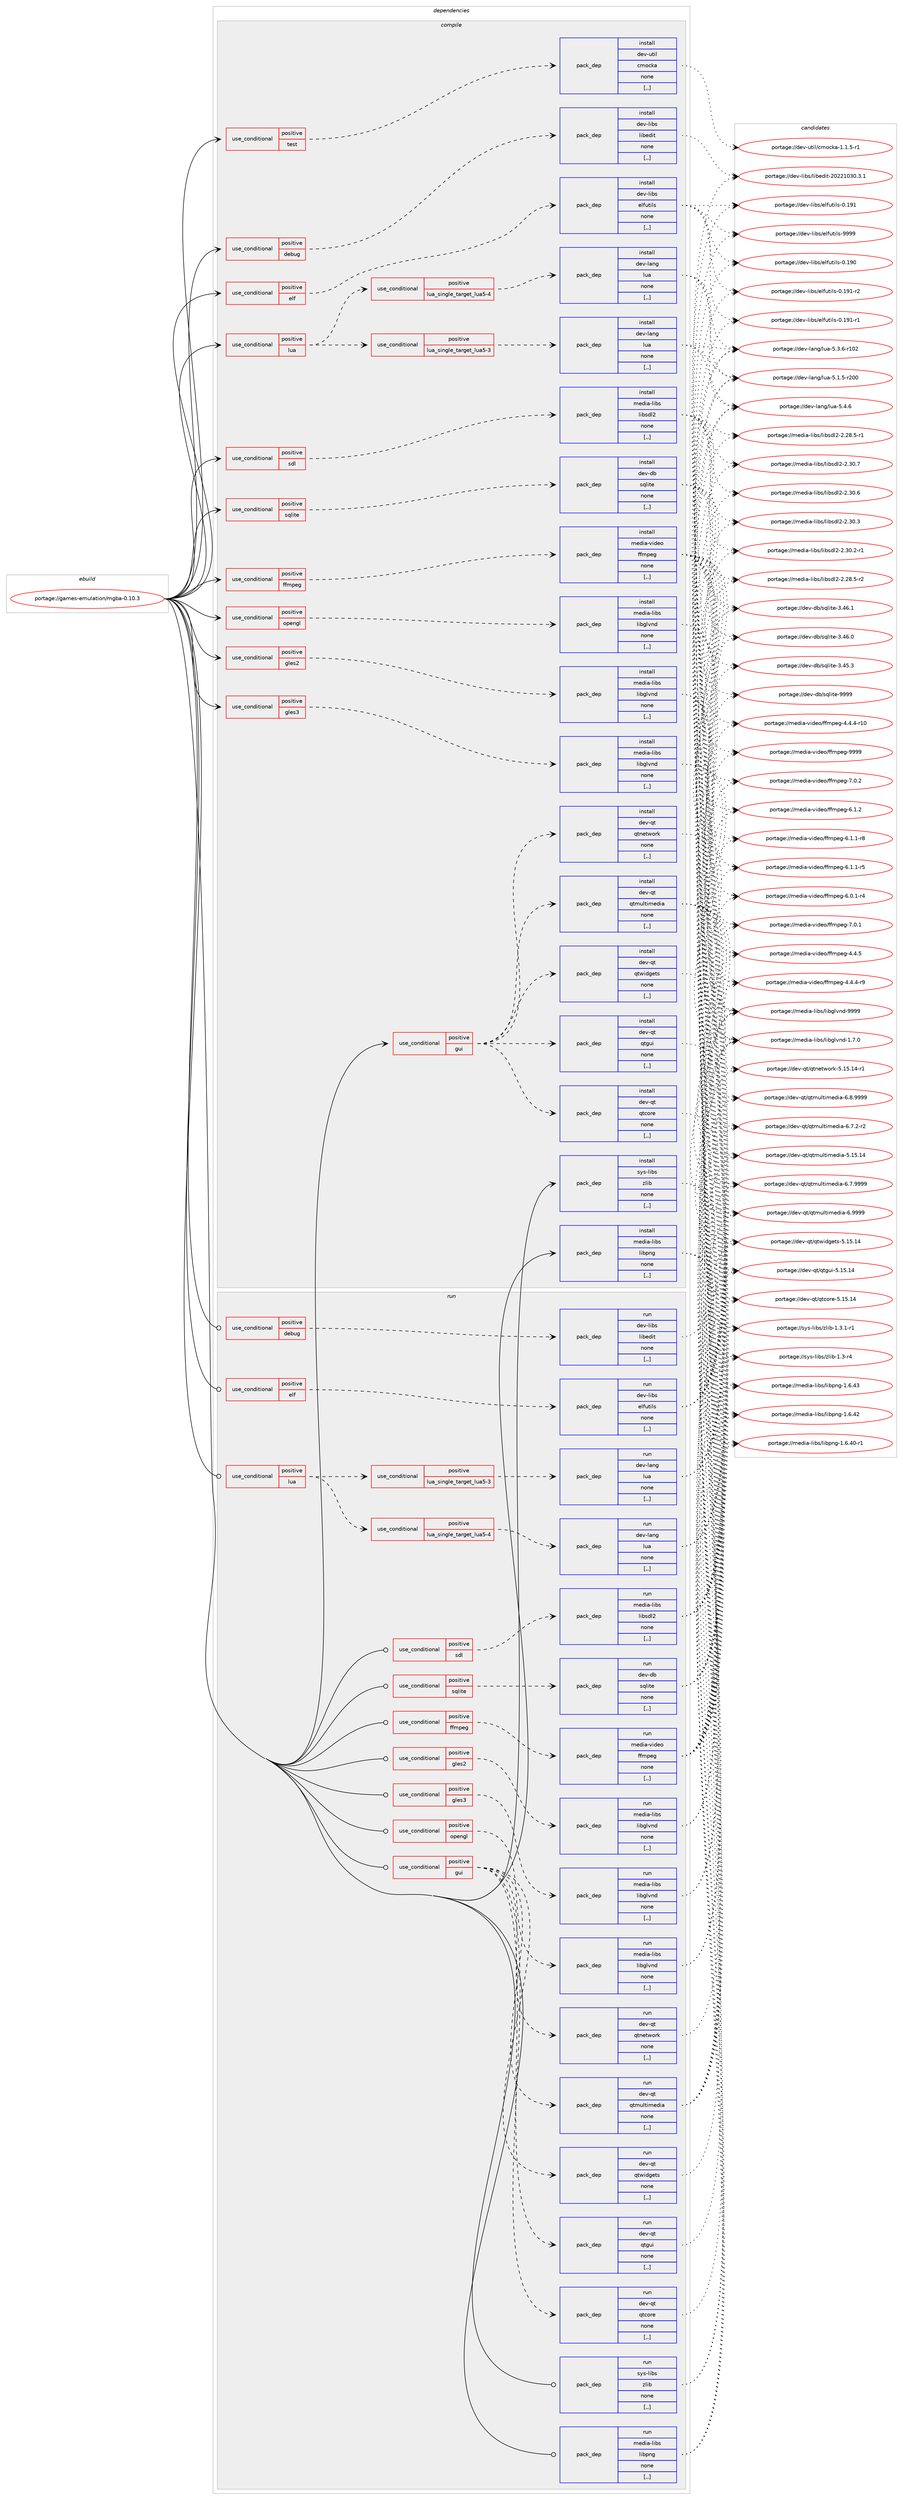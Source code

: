 digraph prolog {

# *************
# Graph options
# *************

newrank=true;
concentrate=true;
compound=true;
graph [rankdir=LR,fontname=Helvetica,fontsize=10,ranksep=1.5];#, ranksep=2.5, nodesep=0.2];
edge  [arrowhead=vee];
node  [fontname=Helvetica,fontsize=10];

# **********
# The ebuild
# **********

subgraph cluster_leftcol {
color=gray;
label=<<i>ebuild</i>>;
id [label="portage://games-emulation/mgba-0.10.3", color=red, width=4, href="../games-emulation/mgba-0.10.3.svg"];
}

# ****************
# The dependencies
# ****************

subgraph cluster_midcol {
color=gray;
label=<<i>dependencies</i>>;
subgraph cluster_compile {
fillcolor="#eeeeee";
style=filled;
label=<<i>compile</i>>;
subgraph cond194866 {
dependency724655 [label=<<TABLE BORDER="0" CELLBORDER="1" CELLSPACING="0" CELLPADDING="4"><TR><TD ROWSPAN="3" CELLPADDING="10">use_conditional</TD></TR><TR><TD>positive</TD></TR><TR><TD>debug</TD></TR></TABLE>>, shape=none, color=red];
subgraph pack524703 {
dependency724656 [label=<<TABLE BORDER="0" CELLBORDER="1" CELLSPACING="0" CELLPADDING="4" WIDTH="220"><TR><TD ROWSPAN="6" CELLPADDING="30">pack_dep</TD></TR><TR><TD WIDTH="110">install</TD></TR><TR><TD>dev-libs</TD></TR><TR><TD>libedit</TD></TR><TR><TD>none</TD></TR><TR><TD>[,,]</TD></TR></TABLE>>, shape=none, color=blue];
}
dependency724655:e -> dependency724656:w [weight=20,style="dashed",arrowhead="vee"];
}
id:e -> dependency724655:w [weight=20,style="solid",arrowhead="vee"];
subgraph cond194867 {
dependency724657 [label=<<TABLE BORDER="0" CELLBORDER="1" CELLSPACING="0" CELLPADDING="4"><TR><TD ROWSPAN="3" CELLPADDING="10">use_conditional</TD></TR><TR><TD>positive</TD></TR><TR><TD>elf</TD></TR></TABLE>>, shape=none, color=red];
subgraph pack524704 {
dependency724658 [label=<<TABLE BORDER="0" CELLBORDER="1" CELLSPACING="0" CELLPADDING="4" WIDTH="220"><TR><TD ROWSPAN="6" CELLPADDING="30">pack_dep</TD></TR><TR><TD WIDTH="110">install</TD></TR><TR><TD>dev-libs</TD></TR><TR><TD>elfutils</TD></TR><TR><TD>none</TD></TR><TR><TD>[,,]</TD></TR></TABLE>>, shape=none, color=blue];
}
dependency724657:e -> dependency724658:w [weight=20,style="dashed",arrowhead="vee"];
}
id:e -> dependency724657:w [weight=20,style="solid",arrowhead="vee"];
subgraph cond194868 {
dependency724659 [label=<<TABLE BORDER="0" CELLBORDER="1" CELLSPACING="0" CELLPADDING="4"><TR><TD ROWSPAN="3" CELLPADDING="10">use_conditional</TD></TR><TR><TD>positive</TD></TR><TR><TD>ffmpeg</TD></TR></TABLE>>, shape=none, color=red];
subgraph pack524705 {
dependency724660 [label=<<TABLE BORDER="0" CELLBORDER="1" CELLSPACING="0" CELLPADDING="4" WIDTH="220"><TR><TD ROWSPAN="6" CELLPADDING="30">pack_dep</TD></TR><TR><TD WIDTH="110">install</TD></TR><TR><TD>media-video</TD></TR><TR><TD>ffmpeg</TD></TR><TR><TD>none</TD></TR><TR><TD>[,,]</TD></TR></TABLE>>, shape=none, color=blue];
}
dependency724659:e -> dependency724660:w [weight=20,style="dashed",arrowhead="vee"];
}
id:e -> dependency724659:w [weight=20,style="solid",arrowhead="vee"];
subgraph cond194869 {
dependency724661 [label=<<TABLE BORDER="0" CELLBORDER="1" CELLSPACING="0" CELLPADDING="4"><TR><TD ROWSPAN="3" CELLPADDING="10">use_conditional</TD></TR><TR><TD>positive</TD></TR><TR><TD>gles2</TD></TR></TABLE>>, shape=none, color=red];
subgraph pack524706 {
dependency724662 [label=<<TABLE BORDER="0" CELLBORDER="1" CELLSPACING="0" CELLPADDING="4" WIDTH="220"><TR><TD ROWSPAN="6" CELLPADDING="30">pack_dep</TD></TR><TR><TD WIDTH="110">install</TD></TR><TR><TD>media-libs</TD></TR><TR><TD>libglvnd</TD></TR><TR><TD>none</TD></TR><TR><TD>[,,]</TD></TR></TABLE>>, shape=none, color=blue];
}
dependency724661:e -> dependency724662:w [weight=20,style="dashed",arrowhead="vee"];
}
id:e -> dependency724661:w [weight=20,style="solid",arrowhead="vee"];
subgraph cond194870 {
dependency724663 [label=<<TABLE BORDER="0" CELLBORDER="1" CELLSPACING="0" CELLPADDING="4"><TR><TD ROWSPAN="3" CELLPADDING="10">use_conditional</TD></TR><TR><TD>positive</TD></TR><TR><TD>gles3</TD></TR></TABLE>>, shape=none, color=red];
subgraph pack524707 {
dependency724664 [label=<<TABLE BORDER="0" CELLBORDER="1" CELLSPACING="0" CELLPADDING="4" WIDTH="220"><TR><TD ROWSPAN="6" CELLPADDING="30">pack_dep</TD></TR><TR><TD WIDTH="110">install</TD></TR><TR><TD>media-libs</TD></TR><TR><TD>libglvnd</TD></TR><TR><TD>none</TD></TR><TR><TD>[,,]</TD></TR></TABLE>>, shape=none, color=blue];
}
dependency724663:e -> dependency724664:w [weight=20,style="dashed",arrowhead="vee"];
}
id:e -> dependency724663:w [weight=20,style="solid",arrowhead="vee"];
subgraph cond194871 {
dependency724665 [label=<<TABLE BORDER="0" CELLBORDER="1" CELLSPACING="0" CELLPADDING="4"><TR><TD ROWSPAN="3" CELLPADDING="10">use_conditional</TD></TR><TR><TD>positive</TD></TR><TR><TD>gui</TD></TR></TABLE>>, shape=none, color=red];
subgraph pack524708 {
dependency724666 [label=<<TABLE BORDER="0" CELLBORDER="1" CELLSPACING="0" CELLPADDING="4" WIDTH="220"><TR><TD ROWSPAN="6" CELLPADDING="30">pack_dep</TD></TR><TR><TD WIDTH="110">install</TD></TR><TR><TD>dev-qt</TD></TR><TR><TD>qtcore</TD></TR><TR><TD>none</TD></TR><TR><TD>[,,]</TD></TR></TABLE>>, shape=none, color=blue];
}
dependency724665:e -> dependency724666:w [weight=20,style="dashed",arrowhead="vee"];
subgraph pack524709 {
dependency724667 [label=<<TABLE BORDER="0" CELLBORDER="1" CELLSPACING="0" CELLPADDING="4" WIDTH="220"><TR><TD ROWSPAN="6" CELLPADDING="30">pack_dep</TD></TR><TR><TD WIDTH="110">install</TD></TR><TR><TD>dev-qt</TD></TR><TR><TD>qtgui</TD></TR><TR><TD>none</TD></TR><TR><TD>[,,]</TD></TR></TABLE>>, shape=none, color=blue];
}
dependency724665:e -> dependency724667:w [weight=20,style="dashed",arrowhead="vee"];
subgraph pack524710 {
dependency724668 [label=<<TABLE BORDER="0" CELLBORDER="1" CELLSPACING="0" CELLPADDING="4" WIDTH="220"><TR><TD ROWSPAN="6" CELLPADDING="30">pack_dep</TD></TR><TR><TD WIDTH="110">install</TD></TR><TR><TD>dev-qt</TD></TR><TR><TD>qtmultimedia</TD></TR><TR><TD>none</TD></TR><TR><TD>[,,]</TD></TR></TABLE>>, shape=none, color=blue];
}
dependency724665:e -> dependency724668:w [weight=20,style="dashed",arrowhead="vee"];
subgraph pack524711 {
dependency724669 [label=<<TABLE BORDER="0" CELLBORDER="1" CELLSPACING="0" CELLPADDING="4" WIDTH="220"><TR><TD ROWSPAN="6" CELLPADDING="30">pack_dep</TD></TR><TR><TD WIDTH="110">install</TD></TR><TR><TD>dev-qt</TD></TR><TR><TD>qtnetwork</TD></TR><TR><TD>none</TD></TR><TR><TD>[,,]</TD></TR></TABLE>>, shape=none, color=blue];
}
dependency724665:e -> dependency724669:w [weight=20,style="dashed",arrowhead="vee"];
subgraph pack524712 {
dependency724670 [label=<<TABLE BORDER="0" CELLBORDER="1" CELLSPACING="0" CELLPADDING="4" WIDTH="220"><TR><TD ROWSPAN="6" CELLPADDING="30">pack_dep</TD></TR><TR><TD WIDTH="110">install</TD></TR><TR><TD>dev-qt</TD></TR><TR><TD>qtwidgets</TD></TR><TR><TD>none</TD></TR><TR><TD>[,,]</TD></TR></TABLE>>, shape=none, color=blue];
}
dependency724665:e -> dependency724670:w [weight=20,style="dashed",arrowhead="vee"];
}
id:e -> dependency724665:w [weight=20,style="solid",arrowhead="vee"];
subgraph cond194872 {
dependency724671 [label=<<TABLE BORDER="0" CELLBORDER="1" CELLSPACING="0" CELLPADDING="4"><TR><TD ROWSPAN="3" CELLPADDING="10">use_conditional</TD></TR><TR><TD>positive</TD></TR><TR><TD>lua</TD></TR></TABLE>>, shape=none, color=red];
subgraph cond194873 {
dependency724672 [label=<<TABLE BORDER="0" CELLBORDER="1" CELLSPACING="0" CELLPADDING="4"><TR><TD ROWSPAN="3" CELLPADDING="10">use_conditional</TD></TR><TR><TD>positive</TD></TR><TR><TD>lua_single_target_lua5-3</TD></TR></TABLE>>, shape=none, color=red];
subgraph pack524713 {
dependency724673 [label=<<TABLE BORDER="0" CELLBORDER="1" CELLSPACING="0" CELLPADDING="4" WIDTH="220"><TR><TD ROWSPAN="6" CELLPADDING="30">pack_dep</TD></TR><TR><TD WIDTH="110">install</TD></TR><TR><TD>dev-lang</TD></TR><TR><TD>lua</TD></TR><TR><TD>none</TD></TR><TR><TD>[,,]</TD></TR></TABLE>>, shape=none, color=blue];
}
dependency724672:e -> dependency724673:w [weight=20,style="dashed",arrowhead="vee"];
}
dependency724671:e -> dependency724672:w [weight=20,style="dashed",arrowhead="vee"];
subgraph cond194874 {
dependency724674 [label=<<TABLE BORDER="0" CELLBORDER="1" CELLSPACING="0" CELLPADDING="4"><TR><TD ROWSPAN="3" CELLPADDING="10">use_conditional</TD></TR><TR><TD>positive</TD></TR><TR><TD>lua_single_target_lua5-4</TD></TR></TABLE>>, shape=none, color=red];
subgraph pack524714 {
dependency724675 [label=<<TABLE BORDER="0" CELLBORDER="1" CELLSPACING="0" CELLPADDING="4" WIDTH="220"><TR><TD ROWSPAN="6" CELLPADDING="30">pack_dep</TD></TR><TR><TD WIDTH="110">install</TD></TR><TR><TD>dev-lang</TD></TR><TR><TD>lua</TD></TR><TR><TD>none</TD></TR><TR><TD>[,,]</TD></TR></TABLE>>, shape=none, color=blue];
}
dependency724674:e -> dependency724675:w [weight=20,style="dashed",arrowhead="vee"];
}
dependency724671:e -> dependency724674:w [weight=20,style="dashed",arrowhead="vee"];
}
id:e -> dependency724671:w [weight=20,style="solid",arrowhead="vee"];
subgraph cond194875 {
dependency724676 [label=<<TABLE BORDER="0" CELLBORDER="1" CELLSPACING="0" CELLPADDING="4"><TR><TD ROWSPAN="3" CELLPADDING="10">use_conditional</TD></TR><TR><TD>positive</TD></TR><TR><TD>opengl</TD></TR></TABLE>>, shape=none, color=red];
subgraph pack524715 {
dependency724677 [label=<<TABLE BORDER="0" CELLBORDER="1" CELLSPACING="0" CELLPADDING="4" WIDTH="220"><TR><TD ROWSPAN="6" CELLPADDING="30">pack_dep</TD></TR><TR><TD WIDTH="110">install</TD></TR><TR><TD>media-libs</TD></TR><TR><TD>libglvnd</TD></TR><TR><TD>none</TD></TR><TR><TD>[,,]</TD></TR></TABLE>>, shape=none, color=blue];
}
dependency724676:e -> dependency724677:w [weight=20,style="dashed",arrowhead="vee"];
}
id:e -> dependency724676:w [weight=20,style="solid",arrowhead="vee"];
subgraph cond194876 {
dependency724678 [label=<<TABLE BORDER="0" CELLBORDER="1" CELLSPACING="0" CELLPADDING="4"><TR><TD ROWSPAN="3" CELLPADDING="10">use_conditional</TD></TR><TR><TD>positive</TD></TR><TR><TD>sdl</TD></TR></TABLE>>, shape=none, color=red];
subgraph pack524716 {
dependency724679 [label=<<TABLE BORDER="0" CELLBORDER="1" CELLSPACING="0" CELLPADDING="4" WIDTH="220"><TR><TD ROWSPAN="6" CELLPADDING="30">pack_dep</TD></TR><TR><TD WIDTH="110">install</TD></TR><TR><TD>media-libs</TD></TR><TR><TD>libsdl2</TD></TR><TR><TD>none</TD></TR><TR><TD>[,,]</TD></TR></TABLE>>, shape=none, color=blue];
}
dependency724678:e -> dependency724679:w [weight=20,style="dashed",arrowhead="vee"];
}
id:e -> dependency724678:w [weight=20,style="solid",arrowhead="vee"];
subgraph cond194877 {
dependency724680 [label=<<TABLE BORDER="0" CELLBORDER="1" CELLSPACING="0" CELLPADDING="4"><TR><TD ROWSPAN="3" CELLPADDING="10">use_conditional</TD></TR><TR><TD>positive</TD></TR><TR><TD>sqlite</TD></TR></TABLE>>, shape=none, color=red];
subgraph pack524717 {
dependency724681 [label=<<TABLE BORDER="0" CELLBORDER="1" CELLSPACING="0" CELLPADDING="4" WIDTH="220"><TR><TD ROWSPAN="6" CELLPADDING="30">pack_dep</TD></TR><TR><TD WIDTH="110">install</TD></TR><TR><TD>dev-db</TD></TR><TR><TD>sqlite</TD></TR><TR><TD>none</TD></TR><TR><TD>[,,]</TD></TR></TABLE>>, shape=none, color=blue];
}
dependency724680:e -> dependency724681:w [weight=20,style="dashed",arrowhead="vee"];
}
id:e -> dependency724680:w [weight=20,style="solid",arrowhead="vee"];
subgraph cond194878 {
dependency724682 [label=<<TABLE BORDER="0" CELLBORDER="1" CELLSPACING="0" CELLPADDING="4"><TR><TD ROWSPAN="3" CELLPADDING="10">use_conditional</TD></TR><TR><TD>positive</TD></TR><TR><TD>test</TD></TR></TABLE>>, shape=none, color=red];
subgraph pack524718 {
dependency724683 [label=<<TABLE BORDER="0" CELLBORDER="1" CELLSPACING="0" CELLPADDING="4" WIDTH="220"><TR><TD ROWSPAN="6" CELLPADDING="30">pack_dep</TD></TR><TR><TD WIDTH="110">install</TD></TR><TR><TD>dev-util</TD></TR><TR><TD>cmocka</TD></TR><TR><TD>none</TD></TR><TR><TD>[,,]</TD></TR></TABLE>>, shape=none, color=blue];
}
dependency724682:e -> dependency724683:w [weight=20,style="dashed",arrowhead="vee"];
}
id:e -> dependency724682:w [weight=20,style="solid",arrowhead="vee"];
subgraph pack524719 {
dependency724684 [label=<<TABLE BORDER="0" CELLBORDER="1" CELLSPACING="0" CELLPADDING="4" WIDTH="220"><TR><TD ROWSPAN="6" CELLPADDING="30">pack_dep</TD></TR><TR><TD WIDTH="110">install</TD></TR><TR><TD>media-libs</TD></TR><TR><TD>libpng</TD></TR><TR><TD>none</TD></TR><TR><TD>[,,]</TD></TR></TABLE>>, shape=none, color=blue];
}
id:e -> dependency724684:w [weight=20,style="solid",arrowhead="vee"];
subgraph pack524720 {
dependency724685 [label=<<TABLE BORDER="0" CELLBORDER="1" CELLSPACING="0" CELLPADDING="4" WIDTH="220"><TR><TD ROWSPAN="6" CELLPADDING="30">pack_dep</TD></TR><TR><TD WIDTH="110">install</TD></TR><TR><TD>sys-libs</TD></TR><TR><TD>zlib</TD></TR><TR><TD>none</TD></TR><TR><TD>[,,]</TD></TR></TABLE>>, shape=none, color=blue];
}
id:e -> dependency724685:w [weight=20,style="solid",arrowhead="vee"];
}
subgraph cluster_compileandrun {
fillcolor="#eeeeee";
style=filled;
label=<<i>compile and run</i>>;
}
subgraph cluster_run {
fillcolor="#eeeeee";
style=filled;
label=<<i>run</i>>;
subgraph cond194879 {
dependency724686 [label=<<TABLE BORDER="0" CELLBORDER="1" CELLSPACING="0" CELLPADDING="4"><TR><TD ROWSPAN="3" CELLPADDING="10">use_conditional</TD></TR><TR><TD>positive</TD></TR><TR><TD>debug</TD></TR></TABLE>>, shape=none, color=red];
subgraph pack524721 {
dependency724687 [label=<<TABLE BORDER="0" CELLBORDER="1" CELLSPACING="0" CELLPADDING="4" WIDTH="220"><TR><TD ROWSPAN="6" CELLPADDING="30">pack_dep</TD></TR><TR><TD WIDTH="110">run</TD></TR><TR><TD>dev-libs</TD></TR><TR><TD>libedit</TD></TR><TR><TD>none</TD></TR><TR><TD>[,,]</TD></TR></TABLE>>, shape=none, color=blue];
}
dependency724686:e -> dependency724687:w [weight=20,style="dashed",arrowhead="vee"];
}
id:e -> dependency724686:w [weight=20,style="solid",arrowhead="odot"];
subgraph cond194880 {
dependency724688 [label=<<TABLE BORDER="0" CELLBORDER="1" CELLSPACING="0" CELLPADDING="4"><TR><TD ROWSPAN="3" CELLPADDING="10">use_conditional</TD></TR><TR><TD>positive</TD></TR><TR><TD>elf</TD></TR></TABLE>>, shape=none, color=red];
subgraph pack524722 {
dependency724689 [label=<<TABLE BORDER="0" CELLBORDER="1" CELLSPACING="0" CELLPADDING="4" WIDTH="220"><TR><TD ROWSPAN="6" CELLPADDING="30">pack_dep</TD></TR><TR><TD WIDTH="110">run</TD></TR><TR><TD>dev-libs</TD></TR><TR><TD>elfutils</TD></TR><TR><TD>none</TD></TR><TR><TD>[,,]</TD></TR></TABLE>>, shape=none, color=blue];
}
dependency724688:e -> dependency724689:w [weight=20,style="dashed",arrowhead="vee"];
}
id:e -> dependency724688:w [weight=20,style="solid",arrowhead="odot"];
subgraph cond194881 {
dependency724690 [label=<<TABLE BORDER="0" CELLBORDER="1" CELLSPACING="0" CELLPADDING="4"><TR><TD ROWSPAN="3" CELLPADDING="10">use_conditional</TD></TR><TR><TD>positive</TD></TR><TR><TD>ffmpeg</TD></TR></TABLE>>, shape=none, color=red];
subgraph pack524723 {
dependency724691 [label=<<TABLE BORDER="0" CELLBORDER="1" CELLSPACING="0" CELLPADDING="4" WIDTH="220"><TR><TD ROWSPAN="6" CELLPADDING="30">pack_dep</TD></TR><TR><TD WIDTH="110">run</TD></TR><TR><TD>media-video</TD></TR><TR><TD>ffmpeg</TD></TR><TR><TD>none</TD></TR><TR><TD>[,,]</TD></TR></TABLE>>, shape=none, color=blue];
}
dependency724690:e -> dependency724691:w [weight=20,style="dashed",arrowhead="vee"];
}
id:e -> dependency724690:w [weight=20,style="solid",arrowhead="odot"];
subgraph cond194882 {
dependency724692 [label=<<TABLE BORDER="0" CELLBORDER="1" CELLSPACING="0" CELLPADDING="4"><TR><TD ROWSPAN="3" CELLPADDING="10">use_conditional</TD></TR><TR><TD>positive</TD></TR><TR><TD>gles2</TD></TR></TABLE>>, shape=none, color=red];
subgraph pack524724 {
dependency724693 [label=<<TABLE BORDER="0" CELLBORDER="1" CELLSPACING="0" CELLPADDING="4" WIDTH="220"><TR><TD ROWSPAN="6" CELLPADDING="30">pack_dep</TD></TR><TR><TD WIDTH="110">run</TD></TR><TR><TD>media-libs</TD></TR><TR><TD>libglvnd</TD></TR><TR><TD>none</TD></TR><TR><TD>[,,]</TD></TR></TABLE>>, shape=none, color=blue];
}
dependency724692:e -> dependency724693:w [weight=20,style="dashed",arrowhead="vee"];
}
id:e -> dependency724692:w [weight=20,style="solid",arrowhead="odot"];
subgraph cond194883 {
dependency724694 [label=<<TABLE BORDER="0" CELLBORDER="1" CELLSPACING="0" CELLPADDING="4"><TR><TD ROWSPAN="3" CELLPADDING="10">use_conditional</TD></TR><TR><TD>positive</TD></TR><TR><TD>gles3</TD></TR></TABLE>>, shape=none, color=red];
subgraph pack524725 {
dependency724695 [label=<<TABLE BORDER="0" CELLBORDER="1" CELLSPACING="0" CELLPADDING="4" WIDTH="220"><TR><TD ROWSPAN="6" CELLPADDING="30">pack_dep</TD></TR><TR><TD WIDTH="110">run</TD></TR><TR><TD>media-libs</TD></TR><TR><TD>libglvnd</TD></TR><TR><TD>none</TD></TR><TR><TD>[,,]</TD></TR></TABLE>>, shape=none, color=blue];
}
dependency724694:e -> dependency724695:w [weight=20,style="dashed",arrowhead="vee"];
}
id:e -> dependency724694:w [weight=20,style="solid",arrowhead="odot"];
subgraph cond194884 {
dependency724696 [label=<<TABLE BORDER="0" CELLBORDER="1" CELLSPACING="0" CELLPADDING="4"><TR><TD ROWSPAN="3" CELLPADDING="10">use_conditional</TD></TR><TR><TD>positive</TD></TR><TR><TD>gui</TD></TR></TABLE>>, shape=none, color=red];
subgraph pack524726 {
dependency724697 [label=<<TABLE BORDER="0" CELLBORDER="1" CELLSPACING="0" CELLPADDING="4" WIDTH="220"><TR><TD ROWSPAN="6" CELLPADDING="30">pack_dep</TD></TR><TR><TD WIDTH="110">run</TD></TR><TR><TD>dev-qt</TD></TR><TR><TD>qtcore</TD></TR><TR><TD>none</TD></TR><TR><TD>[,,]</TD></TR></TABLE>>, shape=none, color=blue];
}
dependency724696:e -> dependency724697:w [weight=20,style="dashed",arrowhead="vee"];
subgraph pack524727 {
dependency724698 [label=<<TABLE BORDER="0" CELLBORDER="1" CELLSPACING="0" CELLPADDING="4" WIDTH="220"><TR><TD ROWSPAN="6" CELLPADDING="30">pack_dep</TD></TR><TR><TD WIDTH="110">run</TD></TR><TR><TD>dev-qt</TD></TR><TR><TD>qtgui</TD></TR><TR><TD>none</TD></TR><TR><TD>[,,]</TD></TR></TABLE>>, shape=none, color=blue];
}
dependency724696:e -> dependency724698:w [weight=20,style="dashed",arrowhead="vee"];
subgraph pack524728 {
dependency724699 [label=<<TABLE BORDER="0" CELLBORDER="1" CELLSPACING="0" CELLPADDING="4" WIDTH="220"><TR><TD ROWSPAN="6" CELLPADDING="30">pack_dep</TD></TR><TR><TD WIDTH="110">run</TD></TR><TR><TD>dev-qt</TD></TR><TR><TD>qtmultimedia</TD></TR><TR><TD>none</TD></TR><TR><TD>[,,]</TD></TR></TABLE>>, shape=none, color=blue];
}
dependency724696:e -> dependency724699:w [weight=20,style="dashed",arrowhead="vee"];
subgraph pack524729 {
dependency724700 [label=<<TABLE BORDER="0" CELLBORDER="1" CELLSPACING="0" CELLPADDING="4" WIDTH="220"><TR><TD ROWSPAN="6" CELLPADDING="30">pack_dep</TD></TR><TR><TD WIDTH="110">run</TD></TR><TR><TD>dev-qt</TD></TR><TR><TD>qtnetwork</TD></TR><TR><TD>none</TD></TR><TR><TD>[,,]</TD></TR></TABLE>>, shape=none, color=blue];
}
dependency724696:e -> dependency724700:w [weight=20,style="dashed",arrowhead="vee"];
subgraph pack524730 {
dependency724701 [label=<<TABLE BORDER="0" CELLBORDER="1" CELLSPACING="0" CELLPADDING="4" WIDTH="220"><TR><TD ROWSPAN="6" CELLPADDING="30">pack_dep</TD></TR><TR><TD WIDTH="110">run</TD></TR><TR><TD>dev-qt</TD></TR><TR><TD>qtwidgets</TD></TR><TR><TD>none</TD></TR><TR><TD>[,,]</TD></TR></TABLE>>, shape=none, color=blue];
}
dependency724696:e -> dependency724701:w [weight=20,style="dashed",arrowhead="vee"];
}
id:e -> dependency724696:w [weight=20,style="solid",arrowhead="odot"];
subgraph cond194885 {
dependency724702 [label=<<TABLE BORDER="0" CELLBORDER="1" CELLSPACING="0" CELLPADDING="4"><TR><TD ROWSPAN="3" CELLPADDING="10">use_conditional</TD></TR><TR><TD>positive</TD></TR><TR><TD>lua</TD></TR></TABLE>>, shape=none, color=red];
subgraph cond194886 {
dependency724703 [label=<<TABLE BORDER="0" CELLBORDER="1" CELLSPACING="0" CELLPADDING="4"><TR><TD ROWSPAN="3" CELLPADDING="10">use_conditional</TD></TR><TR><TD>positive</TD></TR><TR><TD>lua_single_target_lua5-3</TD></TR></TABLE>>, shape=none, color=red];
subgraph pack524731 {
dependency724704 [label=<<TABLE BORDER="0" CELLBORDER="1" CELLSPACING="0" CELLPADDING="4" WIDTH="220"><TR><TD ROWSPAN="6" CELLPADDING="30">pack_dep</TD></TR><TR><TD WIDTH="110">run</TD></TR><TR><TD>dev-lang</TD></TR><TR><TD>lua</TD></TR><TR><TD>none</TD></TR><TR><TD>[,,]</TD></TR></TABLE>>, shape=none, color=blue];
}
dependency724703:e -> dependency724704:w [weight=20,style="dashed",arrowhead="vee"];
}
dependency724702:e -> dependency724703:w [weight=20,style="dashed",arrowhead="vee"];
subgraph cond194887 {
dependency724705 [label=<<TABLE BORDER="0" CELLBORDER="1" CELLSPACING="0" CELLPADDING="4"><TR><TD ROWSPAN="3" CELLPADDING="10">use_conditional</TD></TR><TR><TD>positive</TD></TR><TR><TD>lua_single_target_lua5-4</TD></TR></TABLE>>, shape=none, color=red];
subgraph pack524732 {
dependency724706 [label=<<TABLE BORDER="0" CELLBORDER="1" CELLSPACING="0" CELLPADDING="4" WIDTH="220"><TR><TD ROWSPAN="6" CELLPADDING="30">pack_dep</TD></TR><TR><TD WIDTH="110">run</TD></TR><TR><TD>dev-lang</TD></TR><TR><TD>lua</TD></TR><TR><TD>none</TD></TR><TR><TD>[,,]</TD></TR></TABLE>>, shape=none, color=blue];
}
dependency724705:e -> dependency724706:w [weight=20,style="dashed",arrowhead="vee"];
}
dependency724702:e -> dependency724705:w [weight=20,style="dashed",arrowhead="vee"];
}
id:e -> dependency724702:w [weight=20,style="solid",arrowhead="odot"];
subgraph cond194888 {
dependency724707 [label=<<TABLE BORDER="0" CELLBORDER="1" CELLSPACING="0" CELLPADDING="4"><TR><TD ROWSPAN="3" CELLPADDING="10">use_conditional</TD></TR><TR><TD>positive</TD></TR><TR><TD>opengl</TD></TR></TABLE>>, shape=none, color=red];
subgraph pack524733 {
dependency724708 [label=<<TABLE BORDER="0" CELLBORDER="1" CELLSPACING="0" CELLPADDING="4" WIDTH="220"><TR><TD ROWSPAN="6" CELLPADDING="30">pack_dep</TD></TR><TR><TD WIDTH="110">run</TD></TR><TR><TD>media-libs</TD></TR><TR><TD>libglvnd</TD></TR><TR><TD>none</TD></TR><TR><TD>[,,]</TD></TR></TABLE>>, shape=none, color=blue];
}
dependency724707:e -> dependency724708:w [weight=20,style="dashed",arrowhead="vee"];
}
id:e -> dependency724707:w [weight=20,style="solid",arrowhead="odot"];
subgraph cond194889 {
dependency724709 [label=<<TABLE BORDER="0" CELLBORDER="1" CELLSPACING="0" CELLPADDING="4"><TR><TD ROWSPAN="3" CELLPADDING="10">use_conditional</TD></TR><TR><TD>positive</TD></TR><TR><TD>sdl</TD></TR></TABLE>>, shape=none, color=red];
subgraph pack524734 {
dependency724710 [label=<<TABLE BORDER="0" CELLBORDER="1" CELLSPACING="0" CELLPADDING="4" WIDTH="220"><TR><TD ROWSPAN="6" CELLPADDING="30">pack_dep</TD></TR><TR><TD WIDTH="110">run</TD></TR><TR><TD>media-libs</TD></TR><TR><TD>libsdl2</TD></TR><TR><TD>none</TD></TR><TR><TD>[,,]</TD></TR></TABLE>>, shape=none, color=blue];
}
dependency724709:e -> dependency724710:w [weight=20,style="dashed",arrowhead="vee"];
}
id:e -> dependency724709:w [weight=20,style="solid",arrowhead="odot"];
subgraph cond194890 {
dependency724711 [label=<<TABLE BORDER="0" CELLBORDER="1" CELLSPACING="0" CELLPADDING="4"><TR><TD ROWSPAN="3" CELLPADDING="10">use_conditional</TD></TR><TR><TD>positive</TD></TR><TR><TD>sqlite</TD></TR></TABLE>>, shape=none, color=red];
subgraph pack524735 {
dependency724712 [label=<<TABLE BORDER="0" CELLBORDER="1" CELLSPACING="0" CELLPADDING="4" WIDTH="220"><TR><TD ROWSPAN="6" CELLPADDING="30">pack_dep</TD></TR><TR><TD WIDTH="110">run</TD></TR><TR><TD>dev-db</TD></TR><TR><TD>sqlite</TD></TR><TR><TD>none</TD></TR><TR><TD>[,,]</TD></TR></TABLE>>, shape=none, color=blue];
}
dependency724711:e -> dependency724712:w [weight=20,style="dashed",arrowhead="vee"];
}
id:e -> dependency724711:w [weight=20,style="solid",arrowhead="odot"];
subgraph pack524736 {
dependency724713 [label=<<TABLE BORDER="0" CELLBORDER="1" CELLSPACING="0" CELLPADDING="4" WIDTH="220"><TR><TD ROWSPAN="6" CELLPADDING="30">pack_dep</TD></TR><TR><TD WIDTH="110">run</TD></TR><TR><TD>media-libs</TD></TR><TR><TD>libpng</TD></TR><TR><TD>none</TD></TR><TR><TD>[,,]</TD></TR></TABLE>>, shape=none, color=blue];
}
id:e -> dependency724713:w [weight=20,style="solid",arrowhead="odot"];
subgraph pack524737 {
dependency724714 [label=<<TABLE BORDER="0" CELLBORDER="1" CELLSPACING="0" CELLPADDING="4" WIDTH="220"><TR><TD ROWSPAN="6" CELLPADDING="30">pack_dep</TD></TR><TR><TD WIDTH="110">run</TD></TR><TR><TD>sys-libs</TD></TR><TR><TD>zlib</TD></TR><TR><TD>none</TD></TR><TR><TD>[,,]</TD></TR></TABLE>>, shape=none, color=blue];
}
id:e -> dependency724714:w [weight=20,style="solid",arrowhead="odot"];
}
}

# **************
# The candidates
# **************

subgraph cluster_choices {
rank=same;
color=gray;
label=<<i>candidates</i>>;

subgraph choice524703 {
color=black;
nodesep=1;
choice1001011184510810598115471081059810110010511645504850504948514846514649 [label="portage://dev-libs/libedit-20221030.3.1", color=red, width=4,href="../dev-libs/libedit-20221030.3.1.svg"];
dependency724656:e -> choice1001011184510810598115471081059810110010511645504850504948514846514649:w [style=dotted,weight="100"];
}
subgraph choice524704 {
color=black;
nodesep=1;
choice1001011184510810598115471011081021171161051081154557575757 [label="portage://dev-libs/elfutils-9999", color=red, width=4,href="../dev-libs/elfutils-9999.svg"];
choice1001011184510810598115471011081021171161051081154548464957494511450 [label="portage://dev-libs/elfutils-0.191-r2", color=red, width=4,href="../dev-libs/elfutils-0.191-r2.svg"];
choice1001011184510810598115471011081021171161051081154548464957494511449 [label="portage://dev-libs/elfutils-0.191-r1", color=red, width=4,href="../dev-libs/elfutils-0.191-r1.svg"];
choice100101118451081059811547101108102117116105108115454846495749 [label="portage://dev-libs/elfutils-0.191", color=red, width=4,href="../dev-libs/elfutils-0.191.svg"];
choice100101118451081059811547101108102117116105108115454846495748 [label="portage://dev-libs/elfutils-0.190", color=red, width=4,href="../dev-libs/elfutils-0.190.svg"];
dependency724658:e -> choice1001011184510810598115471011081021171161051081154557575757:w [style=dotted,weight="100"];
dependency724658:e -> choice1001011184510810598115471011081021171161051081154548464957494511450:w [style=dotted,weight="100"];
dependency724658:e -> choice1001011184510810598115471011081021171161051081154548464957494511449:w [style=dotted,weight="100"];
dependency724658:e -> choice100101118451081059811547101108102117116105108115454846495749:w [style=dotted,weight="100"];
dependency724658:e -> choice100101118451081059811547101108102117116105108115454846495748:w [style=dotted,weight="100"];
}
subgraph choice524705 {
color=black;
nodesep=1;
choice1091011001059745118105100101111471021021091121011034557575757 [label="portage://media-video/ffmpeg-9999", color=red, width=4,href="../media-video/ffmpeg-9999.svg"];
choice109101100105974511810510010111147102102109112101103455546484650 [label="portage://media-video/ffmpeg-7.0.2", color=red, width=4,href="../media-video/ffmpeg-7.0.2.svg"];
choice109101100105974511810510010111147102102109112101103455546484649 [label="portage://media-video/ffmpeg-7.0.1", color=red, width=4,href="../media-video/ffmpeg-7.0.1.svg"];
choice109101100105974511810510010111147102102109112101103455446494650 [label="portage://media-video/ffmpeg-6.1.2", color=red, width=4,href="../media-video/ffmpeg-6.1.2.svg"];
choice1091011001059745118105100101111471021021091121011034554464946494511456 [label="portage://media-video/ffmpeg-6.1.1-r8", color=red, width=4,href="../media-video/ffmpeg-6.1.1-r8.svg"];
choice1091011001059745118105100101111471021021091121011034554464946494511453 [label="portage://media-video/ffmpeg-6.1.1-r5", color=red, width=4,href="../media-video/ffmpeg-6.1.1-r5.svg"];
choice1091011001059745118105100101111471021021091121011034554464846494511452 [label="portage://media-video/ffmpeg-6.0.1-r4", color=red, width=4,href="../media-video/ffmpeg-6.0.1-r4.svg"];
choice109101100105974511810510010111147102102109112101103455246524653 [label="portage://media-video/ffmpeg-4.4.5", color=red, width=4,href="../media-video/ffmpeg-4.4.5.svg"];
choice1091011001059745118105100101111471021021091121011034552465246524511457 [label="portage://media-video/ffmpeg-4.4.4-r9", color=red, width=4,href="../media-video/ffmpeg-4.4.4-r9.svg"];
choice109101100105974511810510010111147102102109112101103455246524652451144948 [label="portage://media-video/ffmpeg-4.4.4-r10", color=red, width=4,href="../media-video/ffmpeg-4.4.4-r10.svg"];
dependency724660:e -> choice1091011001059745118105100101111471021021091121011034557575757:w [style=dotted,weight="100"];
dependency724660:e -> choice109101100105974511810510010111147102102109112101103455546484650:w [style=dotted,weight="100"];
dependency724660:e -> choice109101100105974511810510010111147102102109112101103455546484649:w [style=dotted,weight="100"];
dependency724660:e -> choice109101100105974511810510010111147102102109112101103455446494650:w [style=dotted,weight="100"];
dependency724660:e -> choice1091011001059745118105100101111471021021091121011034554464946494511456:w [style=dotted,weight="100"];
dependency724660:e -> choice1091011001059745118105100101111471021021091121011034554464946494511453:w [style=dotted,weight="100"];
dependency724660:e -> choice1091011001059745118105100101111471021021091121011034554464846494511452:w [style=dotted,weight="100"];
dependency724660:e -> choice109101100105974511810510010111147102102109112101103455246524653:w [style=dotted,weight="100"];
dependency724660:e -> choice1091011001059745118105100101111471021021091121011034552465246524511457:w [style=dotted,weight="100"];
dependency724660:e -> choice109101100105974511810510010111147102102109112101103455246524652451144948:w [style=dotted,weight="100"];
}
subgraph choice524706 {
color=black;
nodesep=1;
choice10910110010597451081059811547108105981031081181101004557575757 [label="portage://media-libs/libglvnd-9999", color=red, width=4,href="../media-libs/libglvnd-9999.svg"];
choice1091011001059745108105981154710810598103108118110100454946554648 [label="portage://media-libs/libglvnd-1.7.0", color=red, width=4,href="../media-libs/libglvnd-1.7.0.svg"];
dependency724662:e -> choice10910110010597451081059811547108105981031081181101004557575757:w [style=dotted,weight="100"];
dependency724662:e -> choice1091011001059745108105981154710810598103108118110100454946554648:w [style=dotted,weight="100"];
}
subgraph choice524707 {
color=black;
nodesep=1;
choice10910110010597451081059811547108105981031081181101004557575757 [label="portage://media-libs/libglvnd-9999", color=red, width=4,href="../media-libs/libglvnd-9999.svg"];
choice1091011001059745108105981154710810598103108118110100454946554648 [label="portage://media-libs/libglvnd-1.7.0", color=red, width=4,href="../media-libs/libglvnd-1.7.0.svg"];
dependency724664:e -> choice10910110010597451081059811547108105981031081181101004557575757:w [style=dotted,weight="100"];
dependency724664:e -> choice1091011001059745108105981154710810598103108118110100454946554648:w [style=dotted,weight="100"];
}
subgraph choice524708 {
color=black;
nodesep=1;
choice1001011184511311647113116991111141014553464953464952 [label="portage://dev-qt/qtcore-5.15.14", color=red, width=4,href="../dev-qt/qtcore-5.15.14.svg"];
dependency724666:e -> choice1001011184511311647113116991111141014553464953464952:w [style=dotted,weight="100"];
}
subgraph choice524709 {
color=black;
nodesep=1;
choice10010111845113116471131161031171054553464953464952 [label="portage://dev-qt/qtgui-5.15.14", color=red, width=4,href="../dev-qt/qtgui-5.15.14.svg"];
dependency724667:e -> choice10010111845113116471131161031171054553464953464952:w [style=dotted,weight="100"];
}
subgraph choice524710 {
color=black;
nodesep=1;
choice10010111845113116471131161091171081161051091011001059745544657575757 [label="portage://dev-qt/qtmultimedia-6.9999", color=red, width=4,href="../dev-qt/qtmultimedia-6.9999.svg"];
choice100101118451131164711311610911710811610510910110010597455446564657575757 [label="portage://dev-qt/qtmultimedia-6.8.9999", color=red, width=4,href="../dev-qt/qtmultimedia-6.8.9999.svg"];
choice100101118451131164711311610911710811610510910110010597455446554657575757 [label="portage://dev-qt/qtmultimedia-6.7.9999", color=red, width=4,href="../dev-qt/qtmultimedia-6.7.9999.svg"];
choice1001011184511311647113116109117108116105109101100105974554465546504511450 [label="portage://dev-qt/qtmultimedia-6.7.2-r2", color=red, width=4,href="../dev-qt/qtmultimedia-6.7.2-r2.svg"];
choice1001011184511311647113116109117108116105109101100105974553464953464952 [label="portage://dev-qt/qtmultimedia-5.15.14", color=red, width=4,href="../dev-qt/qtmultimedia-5.15.14.svg"];
dependency724668:e -> choice10010111845113116471131161091171081161051091011001059745544657575757:w [style=dotted,weight="100"];
dependency724668:e -> choice100101118451131164711311610911710811610510910110010597455446564657575757:w [style=dotted,weight="100"];
dependency724668:e -> choice100101118451131164711311610911710811610510910110010597455446554657575757:w [style=dotted,weight="100"];
dependency724668:e -> choice1001011184511311647113116109117108116105109101100105974554465546504511450:w [style=dotted,weight="100"];
dependency724668:e -> choice1001011184511311647113116109117108116105109101100105974553464953464952:w [style=dotted,weight="100"];
}
subgraph choice524711 {
color=black;
nodesep=1;
choice100101118451131164711311611010111611911111410745534649534649524511449 [label="portage://dev-qt/qtnetwork-5.15.14-r1", color=red, width=4,href="../dev-qt/qtnetwork-5.15.14-r1.svg"];
dependency724669:e -> choice100101118451131164711311611010111611911111410745534649534649524511449:w [style=dotted,weight="100"];
}
subgraph choice524712 {
color=black;
nodesep=1;
choice10010111845113116471131161191051001031011161154553464953464952 [label="portage://dev-qt/qtwidgets-5.15.14", color=red, width=4,href="../dev-qt/qtwidgets-5.15.14.svg"];
dependency724670:e -> choice10010111845113116471131161191051001031011161154553464953464952:w [style=dotted,weight="100"];
}
subgraph choice524713 {
color=black;
nodesep=1;
choice10010111845108971101034710811797455346524654 [label="portage://dev-lang/lua-5.4.6", color=red, width=4,href="../dev-lang/lua-5.4.6.svg"];
choice1001011184510897110103471081179745534651465445114494850 [label="portage://dev-lang/lua-5.3.6-r102", color=red, width=4,href="../dev-lang/lua-5.3.6-r102.svg"];
choice1001011184510897110103471081179745534649465345114504848 [label="portage://dev-lang/lua-5.1.5-r200", color=red, width=4,href="../dev-lang/lua-5.1.5-r200.svg"];
dependency724673:e -> choice10010111845108971101034710811797455346524654:w [style=dotted,weight="100"];
dependency724673:e -> choice1001011184510897110103471081179745534651465445114494850:w [style=dotted,weight="100"];
dependency724673:e -> choice1001011184510897110103471081179745534649465345114504848:w [style=dotted,weight="100"];
}
subgraph choice524714 {
color=black;
nodesep=1;
choice10010111845108971101034710811797455346524654 [label="portage://dev-lang/lua-5.4.6", color=red, width=4,href="../dev-lang/lua-5.4.6.svg"];
choice1001011184510897110103471081179745534651465445114494850 [label="portage://dev-lang/lua-5.3.6-r102", color=red, width=4,href="../dev-lang/lua-5.3.6-r102.svg"];
choice1001011184510897110103471081179745534649465345114504848 [label="portage://dev-lang/lua-5.1.5-r200", color=red, width=4,href="../dev-lang/lua-5.1.5-r200.svg"];
dependency724675:e -> choice10010111845108971101034710811797455346524654:w [style=dotted,weight="100"];
dependency724675:e -> choice1001011184510897110103471081179745534651465445114494850:w [style=dotted,weight="100"];
dependency724675:e -> choice1001011184510897110103471081179745534649465345114504848:w [style=dotted,weight="100"];
}
subgraph choice524715 {
color=black;
nodesep=1;
choice10910110010597451081059811547108105981031081181101004557575757 [label="portage://media-libs/libglvnd-9999", color=red, width=4,href="../media-libs/libglvnd-9999.svg"];
choice1091011001059745108105981154710810598103108118110100454946554648 [label="portage://media-libs/libglvnd-1.7.0", color=red, width=4,href="../media-libs/libglvnd-1.7.0.svg"];
dependency724677:e -> choice10910110010597451081059811547108105981031081181101004557575757:w [style=dotted,weight="100"];
dependency724677:e -> choice1091011001059745108105981154710810598103108118110100454946554648:w [style=dotted,weight="100"];
}
subgraph choice524716 {
color=black;
nodesep=1;
choice10910110010597451081059811547108105981151001085045504651484655 [label="portage://media-libs/libsdl2-2.30.7", color=red, width=4,href="../media-libs/libsdl2-2.30.7.svg"];
choice10910110010597451081059811547108105981151001085045504651484654 [label="portage://media-libs/libsdl2-2.30.6", color=red, width=4,href="../media-libs/libsdl2-2.30.6.svg"];
choice10910110010597451081059811547108105981151001085045504651484651 [label="portage://media-libs/libsdl2-2.30.3", color=red, width=4,href="../media-libs/libsdl2-2.30.3.svg"];
choice109101100105974510810598115471081059811510010850455046514846504511449 [label="portage://media-libs/libsdl2-2.30.2-r1", color=red, width=4,href="../media-libs/libsdl2-2.30.2-r1.svg"];
choice109101100105974510810598115471081059811510010850455046505646534511450 [label="portage://media-libs/libsdl2-2.28.5-r2", color=red, width=4,href="../media-libs/libsdl2-2.28.5-r2.svg"];
choice109101100105974510810598115471081059811510010850455046505646534511449 [label="portage://media-libs/libsdl2-2.28.5-r1", color=red, width=4,href="../media-libs/libsdl2-2.28.5-r1.svg"];
dependency724679:e -> choice10910110010597451081059811547108105981151001085045504651484655:w [style=dotted,weight="100"];
dependency724679:e -> choice10910110010597451081059811547108105981151001085045504651484654:w [style=dotted,weight="100"];
dependency724679:e -> choice10910110010597451081059811547108105981151001085045504651484651:w [style=dotted,weight="100"];
dependency724679:e -> choice109101100105974510810598115471081059811510010850455046514846504511449:w [style=dotted,weight="100"];
dependency724679:e -> choice109101100105974510810598115471081059811510010850455046505646534511450:w [style=dotted,weight="100"];
dependency724679:e -> choice109101100105974510810598115471081059811510010850455046505646534511449:w [style=dotted,weight="100"];
}
subgraph choice524717 {
color=black;
nodesep=1;
choice1001011184510098471151131081051161014557575757 [label="portage://dev-db/sqlite-9999", color=red, width=4,href="../dev-db/sqlite-9999.svg"];
choice10010111845100984711511310810511610145514652544649 [label="portage://dev-db/sqlite-3.46.1", color=red, width=4,href="../dev-db/sqlite-3.46.1.svg"];
choice10010111845100984711511310810511610145514652544648 [label="portage://dev-db/sqlite-3.46.0", color=red, width=4,href="../dev-db/sqlite-3.46.0.svg"];
choice10010111845100984711511310810511610145514652534651 [label="portage://dev-db/sqlite-3.45.3", color=red, width=4,href="../dev-db/sqlite-3.45.3.svg"];
dependency724681:e -> choice1001011184510098471151131081051161014557575757:w [style=dotted,weight="100"];
dependency724681:e -> choice10010111845100984711511310810511610145514652544649:w [style=dotted,weight="100"];
dependency724681:e -> choice10010111845100984711511310810511610145514652544648:w [style=dotted,weight="100"];
dependency724681:e -> choice10010111845100984711511310810511610145514652534651:w [style=dotted,weight="100"];
}
subgraph choice524718 {
color=black;
nodesep=1;
choice10010111845117116105108479910911199107974549464946534511449 [label="portage://dev-util/cmocka-1.1.5-r1", color=red, width=4,href="../dev-util/cmocka-1.1.5-r1.svg"];
dependency724683:e -> choice10010111845117116105108479910911199107974549464946534511449:w [style=dotted,weight="100"];
}
subgraph choice524719 {
color=black;
nodesep=1;
choice109101100105974510810598115471081059811211010345494654465251 [label="portage://media-libs/libpng-1.6.43", color=red, width=4,href="../media-libs/libpng-1.6.43.svg"];
choice109101100105974510810598115471081059811211010345494654465250 [label="portage://media-libs/libpng-1.6.42", color=red, width=4,href="../media-libs/libpng-1.6.42.svg"];
choice1091011001059745108105981154710810598112110103454946544652484511449 [label="portage://media-libs/libpng-1.6.40-r1", color=red, width=4,href="../media-libs/libpng-1.6.40-r1.svg"];
dependency724684:e -> choice109101100105974510810598115471081059811211010345494654465251:w [style=dotted,weight="100"];
dependency724684:e -> choice109101100105974510810598115471081059811211010345494654465250:w [style=dotted,weight="100"];
dependency724684:e -> choice1091011001059745108105981154710810598112110103454946544652484511449:w [style=dotted,weight="100"];
}
subgraph choice524720 {
color=black;
nodesep=1;
choice115121115451081059811547122108105984549465146494511449 [label="portage://sys-libs/zlib-1.3.1-r1", color=red, width=4,href="../sys-libs/zlib-1.3.1-r1.svg"];
choice11512111545108105981154712210810598454946514511452 [label="portage://sys-libs/zlib-1.3-r4", color=red, width=4,href="../sys-libs/zlib-1.3-r4.svg"];
dependency724685:e -> choice115121115451081059811547122108105984549465146494511449:w [style=dotted,weight="100"];
dependency724685:e -> choice11512111545108105981154712210810598454946514511452:w [style=dotted,weight="100"];
}
subgraph choice524721 {
color=black;
nodesep=1;
choice1001011184510810598115471081059810110010511645504850504948514846514649 [label="portage://dev-libs/libedit-20221030.3.1", color=red, width=4,href="../dev-libs/libedit-20221030.3.1.svg"];
dependency724687:e -> choice1001011184510810598115471081059810110010511645504850504948514846514649:w [style=dotted,weight="100"];
}
subgraph choice524722 {
color=black;
nodesep=1;
choice1001011184510810598115471011081021171161051081154557575757 [label="portage://dev-libs/elfutils-9999", color=red, width=4,href="../dev-libs/elfutils-9999.svg"];
choice1001011184510810598115471011081021171161051081154548464957494511450 [label="portage://dev-libs/elfutils-0.191-r2", color=red, width=4,href="../dev-libs/elfutils-0.191-r2.svg"];
choice1001011184510810598115471011081021171161051081154548464957494511449 [label="portage://dev-libs/elfutils-0.191-r1", color=red, width=4,href="../dev-libs/elfutils-0.191-r1.svg"];
choice100101118451081059811547101108102117116105108115454846495749 [label="portage://dev-libs/elfutils-0.191", color=red, width=4,href="../dev-libs/elfutils-0.191.svg"];
choice100101118451081059811547101108102117116105108115454846495748 [label="portage://dev-libs/elfutils-0.190", color=red, width=4,href="../dev-libs/elfutils-0.190.svg"];
dependency724689:e -> choice1001011184510810598115471011081021171161051081154557575757:w [style=dotted,weight="100"];
dependency724689:e -> choice1001011184510810598115471011081021171161051081154548464957494511450:w [style=dotted,weight="100"];
dependency724689:e -> choice1001011184510810598115471011081021171161051081154548464957494511449:w [style=dotted,weight="100"];
dependency724689:e -> choice100101118451081059811547101108102117116105108115454846495749:w [style=dotted,weight="100"];
dependency724689:e -> choice100101118451081059811547101108102117116105108115454846495748:w [style=dotted,weight="100"];
}
subgraph choice524723 {
color=black;
nodesep=1;
choice1091011001059745118105100101111471021021091121011034557575757 [label="portage://media-video/ffmpeg-9999", color=red, width=4,href="../media-video/ffmpeg-9999.svg"];
choice109101100105974511810510010111147102102109112101103455546484650 [label="portage://media-video/ffmpeg-7.0.2", color=red, width=4,href="../media-video/ffmpeg-7.0.2.svg"];
choice109101100105974511810510010111147102102109112101103455546484649 [label="portage://media-video/ffmpeg-7.0.1", color=red, width=4,href="../media-video/ffmpeg-7.0.1.svg"];
choice109101100105974511810510010111147102102109112101103455446494650 [label="portage://media-video/ffmpeg-6.1.2", color=red, width=4,href="../media-video/ffmpeg-6.1.2.svg"];
choice1091011001059745118105100101111471021021091121011034554464946494511456 [label="portage://media-video/ffmpeg-6.1.1-r8", color=red, width=4,href="../media-video/ffmpeg-6.1.1-r8.svg"];
choice1091011001059745118105100101111471021021091121011034554464946494511453 [label="portage://media-video/ffmpeg-6.1.1-r5", color=red, width=4,href="../media-video/ffmpeg-6.1.1-r5.svg"];
choice1091011001059745118105100101111471021021091121011034554464846494511452 [label="portage://media-video/ffmpeg-6.0.1-r4", color=red, width=4,href="../media-video/ffmpeg-6.0.1-r4.svg"];
choice109101100105974511810510010111147102102109112101103455246524653 [label="portage://media-video/ffmpeg-4.4.5", color=red, width=4,href="../media-video/ffmpeg-4.4.5.svg"];
choice1091011001059745118105100101111471021021091121011034552465246524511457 [label="portage://media-video/ffmpeg-4.4.4-r9", color=red, width=4,href="../media-video/ffmpeg-4.4.4-r9.svg"];
choice109101100105974511810510010111147102102109112101103455246524652451144948 [label="portage://media-video/ffmpeg-4.4.4-r10", color=red, width=4,href="../media-video/ffmpeg-4.4.4-r10.svg"];
dependency724691:e -> choice1091011001059745118105100101111471021021091121011034557575757:w [style=dotted,weight="100"];
dependency724691:e -> choice109101100105974511810510010111147102102109112101103455546484650:w [style=dotted,weight="100"];
dependency724691:e -> choice109101100105974511810510010111147102102109112101103455546484649:w [style=dotted,weight="100"];
dependency724691:e -> choice109101100105974511810510010111147102102109112101103455446494650:w [style=dotted,weight="100"];
dependency724691:e -> choice1091011001059745118105100101111471021021091121011034554464946494511456:w [style=dotted,weight="100"];
dependency724691:e -> choice1091011001059745118105100101111471021021091121011034554464946494511453:w [style=dotted,weight="100"];
dependency724691:e -> choice1091011001059745118105100101111471021021091121011034554464846494511452:w [style=dotted,weight="100"];
dependency724691:e -> choice109101100105974511810510010111147102102109112101103455246524653:w [style=dotted,weight="100"];
dependency724691:e -> choice1091011001059745118105100101111471021021091121011034552465246524511457:w [style=dotted,weight="100"];
dependency724691:e -> choice109101100105974511810510010111147102102109112101103455246524652451144948:w [style=dotted,weight="100"];
}
subgraph choice524724 {
color=black;
nodesep=1;
choice10910110010597451081059811547108105981031081181101004557575757 [label="portage://media-libs/libglvnd-9999", color=red, width=4,href="../media-libs/libglvnd-9999.svg"];
choice1091011001059745108105981154710810598103108118110100454946554648 [label="portage://media-libs/libglvnd-1.7.0", color=red, width=4,href="../media-libs/libglvnd-1.7.0.svg"];
dependency724693:e -> choice10910110010597451081059811547108105981031081181101004557575757:w [style=dotted,weight="100"];
dependency724693:e -> choice1091011001059745108105981154710810598103108118110100454946554648:w [style=dotted,weight="100"];
}
subgraph choice524725 {
color=black;
nodesep=1;
choice10910110010597451081059811547108105981031081181101004557575757 [label="portage://media-libs/libglvnd-9999", color=red, width=4,href="../media-libs/libglvnd-9999.svg"];
choice1091011001059745108105981154710810598103108118110100454946554648 [label="portage://media-libs/libglvnd-1.7.0", color=red, width=4,href="../media-libs/libglvnd-1.7.0.svg"];
dependency724695:e -> choice10910110010597451081059811547108105981031081181101004557575757:w [style=dotted,weight="100"];
dependency724695:e -> choice1091011001059745108105981154710810598103108118110100454946554648:w [style=dotted,weight="100"];
}
subgraph choice524726 {
color=black;
nodesep=1;
choice1001011184511311647113116991111141014553464953464952 [label="portage://dev-qt/qtcore-5.15.14", color=red, width=4,href="../dev-qt/qtcore-5.15.14.svg"];
dependency724697:e -> choice1001011184511311647113116991111141014553464953464952:w [style=dotted,weight="100"];
}
subgraph choice524727 {
color=black;
nodesep=1;
choice10010111845113116471131161031171054553464953464952 [label="portage://dev-qt/qtgui-5.15.14", color=red, width=4,href="../dev-qt/qtgui-5.15.14.svg"];
dependency724698:e -> choice10010111845113116471131161031171054553464953464952:w [style=dotted,weight="100"];
}
subgraph choice524728 {
color=black;
nodesep=1;
choice10010111845113116471131161091171081161051091011001059745544657575757 [label="portage://dev-qt/qtmultimedia-6.9999", color=red, width=4,href="../dev-qt/qtmultimedia-6.9999.svg"];
choice100101118451131164711311610911710811610510910110010597455446564657575757 [label="portage://dev-qt/qtmultimedia-6.8.9999", color=red, width=4,href="../dev-qt/qtmultimedia-6.8.9999.svg"];
choice100101118451131164711311610911710811610510910110010597455446554657575757 [label="portage://dev-qt/qtmultimedia-6.7.9999", color=red, width=4,href="../dev-qt/qtmultimedia-6.7.9999.svg"];
choice1001011184511311647113116109117108116105109101100105974554465546504511450 [label="portage://dev-qt/qtmultimedia-6.7.2-r2", color=red, width=4,href="../dev-qt/qtmultimedia-6.7.2-r2.svg"];
choice1001011184511311647113116109117108116105109101100105974553464953464952 [label="portage://dev-qt/qtmultimedia-5.15.14", color=red, width=4,href="../dev-qt/qtmultimedia-5.15.14.svg"];
dependency724699:e -> choice10010111845113116471131161091171081161051091011001059745544657575757:w [style=dotted,weight="100"];
dependency724699:e -> choice100101118451131164711311610911710811610510910110010597455446564657575757:w [style=dotted,weight="100"];
dependency724699:e -> choice100101118451131164711311610911710811610510910110010597455446554657575757:w [style=dotted,weight="100"];
dependency724699:e -> choice1001011184511311647113116109117108116105109101100105974554465546504511450:w [style=dotted,weight="100"];
dependency724699:e -> choice1001011184511311647113116109117108116105109101100105974553464953464952:w [style=dotted,weight="100"];
}
subgraph choice524729 {
color=black;
nodesep=1;
choice100101118451131164711311611010111611911111410745534649534649524511449 [label="portage://dev-qt/qtnetwork-5.15.14-r1", color=red, width=4,href="../dev-qt/qtnetwork-5.15.14-r1.svg"];
dependency724700:e -> choice100101118451131164711311611010111611911111410745534649534649524511449:w [style=dotted,weight="100"];
}
subgraph choice524730 {
color=black;
nodesep=1;
choice10010111845113116471131161191051001031011161154553464953464952 [label="portage://dev-qt/qtwidgets-5.15.14", color=red, width=4,href="../dev-qt/qtwidgets-5.15.14.svg"];
dependency724701:e -> choice10010111845113116471131161191051001031011161154553464953464952:w [style=dotted,weight="100"];
}
subgraph choice524731 {
color=black;
nodesep=1;
choice10010111845108971101034710811797455346524654 [label="portage://dev-lang/lua-5.4.6", color=red, width=4,href="../dev-lang/lua-5.4.6.svg"];
choice1001011184510897110103471081179745534651465445114494850 [label="portage://dev-lang/lua-5.3.6-r102", color=red, width=4,href="../dev-lang/lua-5.3.6-r102.svg"];
choice1001011184510897110103471081179745534649465345114504848 [label="portage://dev-lang/lua-5.1.5-r200", color=red, width=4,href="../dev-lang/lua-5.1.5-r200.svg"];
dependency724704:e -> choice10010111845108971101034710811797455346524654:w [style=dotted,weight="100"];
dependency724704:e -> choice1001011184510897110103471081179745534651465445114494850:w [style=dotted,weight="100"];
dependency724704:e -> choice1001011184510897110103471081179745534649465345114504848:w [style=dotted,weight="100"];
}
subgraph choice524732 {
color=black;
nodesep=1;
choice10010111845108971101034710811797455346524654 [label="portage://dev-lang/lua-5.4.6", color=red, width=4,href="../dev-lang/lua-5.4.6.svg"];
choice1001011184510897110103471081179745534651465445114494850 [label="portage://dev-lang/lua-5.3.6-r102", color=red, width=4,href="../dev-lang/lua-5.3.6-r102.svg"];
choice1001011184510897110103471081179745534649465345114504848 [label="portage://dev-lang/lua-5.1.5-r200", color=red, width=4,href="../dev-lang/lua-5.1.5-r200.svg"];
dependency724706:e -> choice10010111845108971101034710811797455346524654:w [style=dotted,weight="100"];
dependency724706:e -> choice1001011184510897110103471081179745534651465445114494850:w [style=dotted,weight="100"];
dependency724706:e -> choice1001011184510897110103471081179745534649465345114504848:w [style=dotted,weight="100"];
}
subgraph choice524733 {
color=black;
nodesep=1;
choice10910110010597451081059811547108105981031081181101004557575757 [label="portage://media-libs/libglvnd-9999", color=red, width=4,href="../media-libs/libglvnd-9999.svg"];
choice1091011001059745108105981154710810598103108118110100454946554648 [label="portage://media-libs/libglvnd-1.7.0", color=red, width=4,href="../media-libs/libglvnd-1.7.0.svg"];
dependency724708:e -> choice10910110010597451081059811547108105981031081181101004557575757:w [style=dotted,weight="100"];
dependency724708:e -> choice1091011001059745108105981154710810598103108118110100454946554648:w [style=dotted,weight="100"];
}
subgraph choice524734 {
color=black;
nodesep=1;
choice10910110010597451081059811547108105981151001085045504651484655 [label="portage://media-libs/libsdl2-2.30.7", color=red, width=4,href="../media-libs/libsdl2-2.30.7.svg"];
choice10910110010597451081059811547108105981151001085045504651484654 [label="portage://media-libs/libsdl2-2.30.6", color=red, width=4,href="../media-libs/libsdl2-2.30.6.svg"];
choice10910110010597451081059811547108105981151001085045504651484651 [label="portage://media-libs/libsdl2-2.30.3", color=red, width=4,href="../media-libs/libsdl2-2.30.3.svg"];
choice109101100105974510810598115471081059811510010850455046514846504511449 [label="portage://media-libs/libsdl2-2.30.2-r1", color=red, width=4,href="../media-libs/libsdl2-2.30.2-r1.svg"];
choice109101100105974510810598115471081059811510010850455046505646534511450 [label="portage://media-libs/libsdl2-2.28.5-r2", color=red, width=4,href="../media-libs/libsdl2-2.28.5-r2.svg"];
choice109101100105974510810598115471081059811510010850455046505646534511449 [label="portage://media-libs/libsdl2-2.28.5-r1", color=red, width=4,href="../media-libs/libsdl2-2.28.5-r1.svg"];
dependency724710:e -> choice10910110010597451081059811547108105981151001085045504651484655:w [style=dotted,weight="100"];
dependency724710:e -> choice10910110010597451081059811547108105981151001085045504651484654:w [style=dotted,weight="100"];
dependency724710:e -> choice10910110010597451081059811547108105981151001085045504651484651:w [style=dotted,weight="100"];
dependency724710:e -> choice109101100105974510810598115471081059811510010850455046514846504511449:w [style=dotted,weight="100"];
dependency724710:e -> choice109101100105974510810598115471081059811510010850455046505646534511450:w [style=dotted,weight="100"];
dependency724710:e -> choice109101100105974510810598115471081059811510010850455046505646534511449:w [style=dotted,weight="100"];
}
subgraph choice524735 {
color=black;
nodesep=1;
choice1001011184510098471151131081051161014557575757 [label="portage://dev-db/sqlite-9999", color=red, width=4,href="../dev-db/sqlite-9999.svg"];
choice10010111845100984711511310810511610145514652544649 [label="portage://dev-db/sqlite-3.46.1", color=red, width=4,href="../dev-db/sqlite-3.46.1.svg"];
choice10010111845100984711511310810511610145514652544648 [label="portage://dev-db/sqlite-3.46.0", color=red, width=4,href="../dev-db/sqlite-3.46.0.svg"];
choice10010111845100984711511310810511610145514652534651 [label="portage://dev-db/sqlite-3.45.3", color=red, width=4,href="../dev-db/sqlite-3.45.3.svg"];
dependency724712:e -> choice1001011184510098471151131081051161014557575757:w [style=dotted,weight="100"];
dependency724712:e -> choice10010111845100984711511310810511610145514652544649:w [style=dotted,weight="100"];
dependency724712:e -> choice10010111845100984711511310810511610145514652544648:w [style=dotted,weight="100"];
dependency724712:e -> choice10010111845100984711511310810511610145514652534651:w [style=dotted,weight="100"];
}
subgraph choice524736 {
color=black;
nodesep=1;
choice109101100105974510810598115471081059811211010345494654465251 [label="portage://media-libs/libpng-1.6.43", color=red, width=4,href="../media-libs/libpng-1.6.43.svg"];
choice109101100105974510810598115471081059811211010345494654465250 [label="portage://media-libs/libpng-1.6.42", color=red, width=4,href="../media-libs/libpng-1.6.42.svg"];
choice1091011001059745108105981154710810598112110103454946544652484511449 [label="portage://media-libs/libpng-1.6.40-r1", color=red, width=4,href="../media-libs/libpng-1.6.40-r1.svg"];
dependency724713:e -> choice109101100105974510810598115471081059811211010345494654465251:w [style=dotted,weight="100"];
dependency724713:e -> choice109101100105974510810598115471081059811211010345494654465250:w [style=dotted,weight="100"];
dependency724713:e -> choice1091011001059745108105981154710810598112110103454946544652484511449:w [style=dotted,weight="100"];
}
subgraph choice524737 {
color=black;
nodesep=1;
choice115121115451081059811547122108105984549465146494511449 [label="portage://sys-libs/zlib-1.3.1-r1", color=red, width=4,href="../sys-libs/zlib-1.3.1-r1.svg"];
choice11512111545108105981154712210810598454946514511452 [label="portage://sys-libs/zlib-1.3-r4", color=red, width=4,href="../sys-libs/zlib-1.3-r4.svg"];
dependency724714:e -> choice115121115451081059811547122108105984549465146494511449:w [style=dotted,weight="100"];
dependency724714:e -> choice11512111545108105981154712210810598454946514511452:w [style=dotted,weight="100"];
}
}

}
